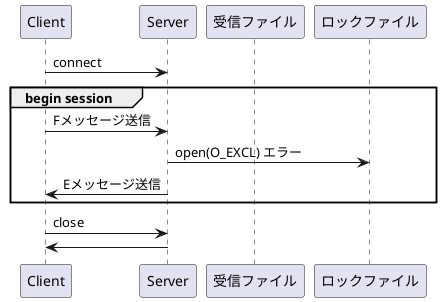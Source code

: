 @startuml ファイルロック取得エラー

participant "Client" as cl
participant "Server" as sv
participant "受信ファイル" as recvfile
participant "ロックファイル" as lockfile

cl -> sv: connect

group begin session
        cl -> sv: Fメッセージ送信
        sv -> lockfile: open(O_EXCL) エラー
        sv -> cl: Eメッセージ送信
end

cl -> sv: close
sv -> cl:

@enduml
